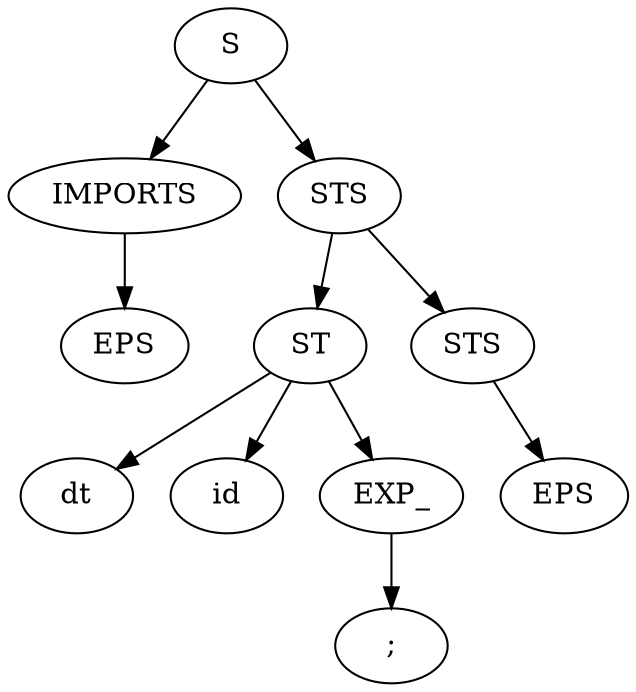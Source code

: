digraph G {
"0x884560";
"0x884560"[label="S"];
"0x884560" -> "0x8cb570";
"0x8cb570"[label="IMPORTS"];
"0x884560" -> "0x8862a0";
"0x8862a0"[label="STS"];
"0x8cb570";
"0x8cb570"[label="IMPORTS"];
"0x8cb570" -> "0x8911e0";
"0x8911e0"[label="EPS"];
"0x8862a0";
"0x8862a0"[label="STS"];
"0x8862a0" -> "0x8c43f0";
"0x8c43f0"[label="ST"];
"0x8862a0" -> "0x8d0d50";
"0x8d0d50"[label="STS"];
"0x8c43f0";
"0x8c43f0"[label="ST"];
"0x8c43f0" -> "0x8c5db0";
"0x8c5db0"[label="dt"];
"0x8c43f0" -> "0x8db970";
"0x8db970"[label="id"];
"0x8c43f0" -> "0x890c70";
"0x890c70"[label="EXP_"];
"0x890c70";
"0x890c70"[label="EXP_"];
"0x890c70" -> "0x8bd160";
"0x8bd160"[label=";"];
"0x8d0d50";
"0x8d0d50"[label="STS"];
"0x8d0d50" -> "0x8bd810";
"0x8bd810"[label="EPS"];
}
